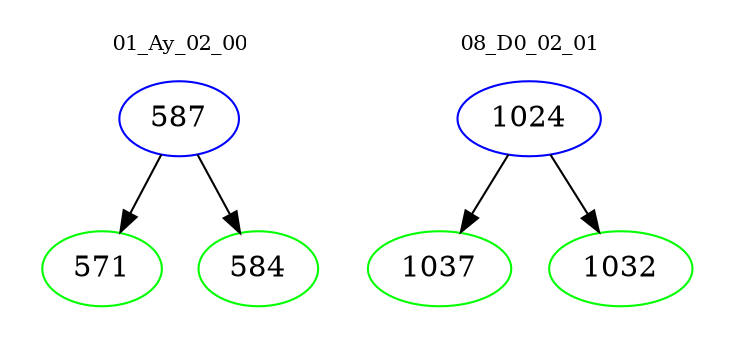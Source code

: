 digraph{
subgraph cluster_0 {
color = white
label = "01_Ay_02_00";
fontsize=10;
T0_587 [label="587", color="blue"]
T0_587 -> T0_571 [color="black"]
T0_571 [label="571", color="green"]
T0_587 -> T0_584 [color="black"]
T0_584 [label="584", color="green"]
}
subgraph cluster_1 {
color = white
label = "08_D0_02_01";
fontsize=10;
T1_1024 [label="1024", color="blue"]
T1_1024 -> T1_1037 [color="black"]
T1_1037 [label="1037", color="green"]
T1_1024 -> T1_1032 [color="black"]
T1_1032 [label="1032", color="green"]
}
}
